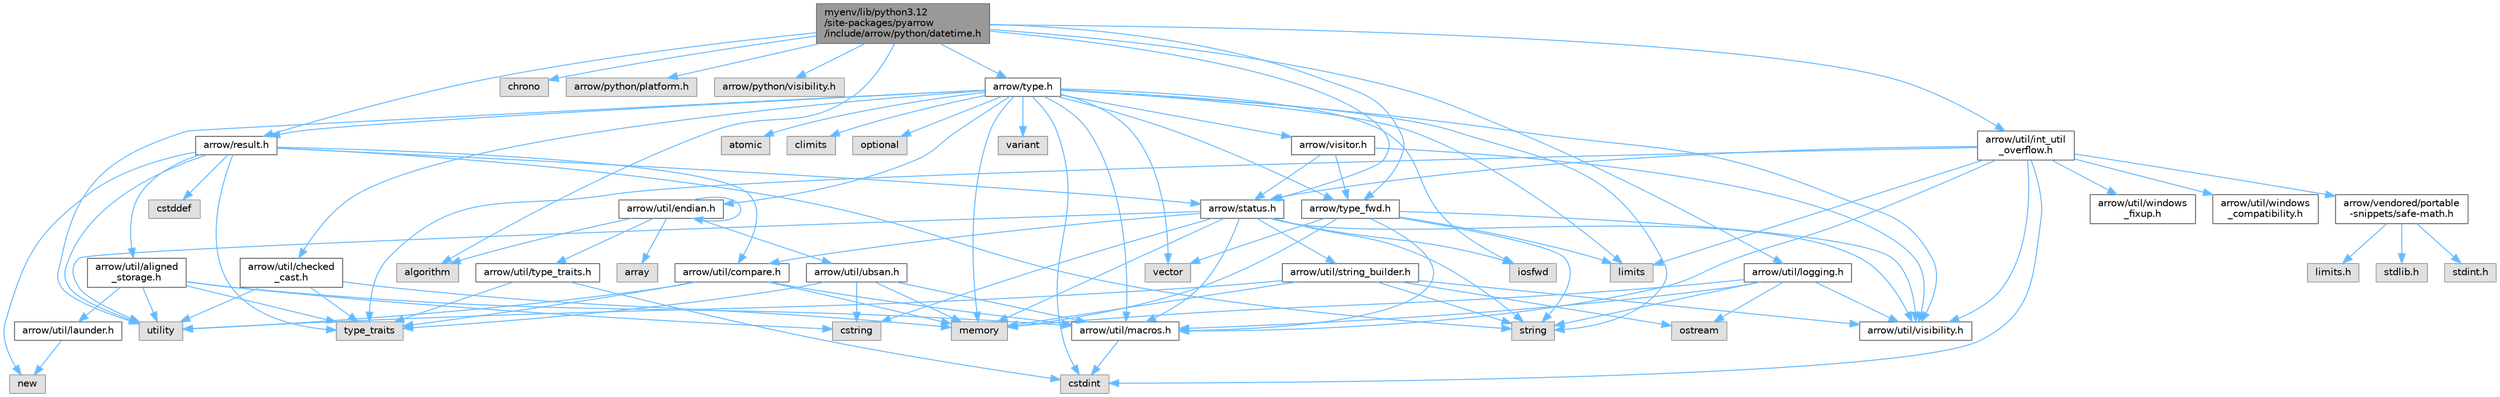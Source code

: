digraph "myenv/lib/python3.12/site-packages/pyarrow/include/arrow/python/datetime.h"
{
 // LATEX_PDF_SIZE
  bgcolor="transparent";
  edge [fontname=Helvetica,fontsize=10,labelfontname=Helvetica,labelfontsize=10];
  node [fontname=Helvetica,fontsize=10,shape=box,height=0.2,width=0.4];
  Node1 [id="Node000001",label="myenv/lib/python3.12\l/site-packages/pyarrow\l/include/arrow/python/datetime.h",height=0.2,width=0.4,color="gray40", fillcolor="grey60", style="filled", fontcolor="black",tooltip=" "];
  Node1 -> Node2 [id="edge1_Node000001_Node000002",color="steelblue1",style="solid",tooltip=" "];
  Node2 [id="Node000002",label="algorithm",height=0.2,width=0.4,color="grey60", fillcolor="#E0E0E0", style="filled",tooltip=" "];
  Node1 -> Node3 [id="edge2_Node000001_Node000003",color="steelblue1",style="solid",tooltip=" "];
  Node3 [id="Node000003",label="chrono",height=0.2,width=0.4,color="grey60", fillcolor="#E0E0E0", style="filled",tooltip=" "];
  Node1 -> Node4 [id="edge3_Node000001_Node000004",color="steelblue1",style="solid",tooltip=" "];
  Node4 [id="Node000004",label="arrow/python/platform.h",height=0.2,width=0.4,color="grey60", fillcolor="#E0E0E0", style="filled",tooltip=" "];
  Node1 -> Node5 [id="edge4_Node000001_Node000005",color="steelblue1",style="solid",tooltip=" "];
  Node5 [id="Node000005",label="arrow/python/visibility.h",height=0.2,width=0.4,color="grey60", fillcolor="#E0E0E0", style="filled",tooltip=" "];
  Node1 -> Node6 [id="edge5_Node000001_Node000006",color="steelblue1",style="solid",tooltip=" "];
  Node6 [id="Node000006",label="arrow/result.h",height=0.2,width=0.4,color="grey40", fillcolor="white", style="filled",URL="$result_8h.html",tooltip=" "];
  Node6 -> Node7 [id="edge6_Node000006_Node000007",color="steelblue1",style="solid",tooltip=" "];
  Node7 [id="Node000007",label="cstddef",height=0.2,width=0.4,color="grey60", fillcolor="#E0E0E0", style="filled",tooltip=" "];
  Node6 -> Node8 [id="edge7_Node000006_Node000008",color="steelblue1",style="solid",tooltip=" "];
  Node8 [id="Node000008",label="new",height=0.2,width=0.4,color="grey60", fillcolor="#E0E0E0", style="filled",tooltip=" "];
  Node6 -> Node9 [id="edge8_Node000006_Node000009",color="steelblue1",style="solid",tooltip=" "];
  Node9 [id="Node000009",label="string",height=0.2,width=0.4,color="grey60", fillcolor="#E0E0E0", style="filled",tooltip=" "];
  Node6 -> Node10 [id="edge9_Node000006_Node000010",color="steelblue1",style="solid",tooltip=" "];
  Node10 [id="Node000010",label="type_traits",height=0.2,width=0.4,color="grey60", fillcolor="#E0E0E0", style="filled",tooltip=" "];
  Node6 -> Node11 [id="edge10_Node000006_Node000011",color="steelblue1",style="solid",tooltip=" "];
  Node11 [id="Node000011",label="utility",height=0.2,width=0.4,color="grey60", fillcolor="#E0E0E0", style="filled",tooltip=" "];
  Node6 -> Node12 [id="edge11_Node000006_Node000012",color="steelblue1",style="solid",tooltip=" "];
  Node12 [id="Node000012",label="arrow/status.h",height=0.2,width=0.4,color="grey40", fillcolor="white", style="filled",URL="$status_8h.html",tooltip=" "];
  Node12 -> Node13 [id="edge12_Node000012_Node000013",color="steelblue1",style="solid",tooltip=" "];
  Node13 [id="Node000013",label="cstring",height=0.2,width=0.4,color="grey60", fillcolor="#E0E0E0", style="filled",tooltip=" "];
  Node12 -> Node14 [id="edge13_Node000012_Node000014",color="steelblue1",style="solid",tooltip=" "];
  Node14 [id="Node000014",label="iosfwd",height=0.2,width=0.4,color="grey60", fillcolor="#E0E0E0", style="filled",tooltip=" "];
  Node12 -> Node15 [id="edge14_Node000012_Node000015",color="steelblue1",style="solid",tooltip=" "];
  Node15 [id="Node000015",label="memory",height=0.2,width=0.4,color="grey60", fillcolor="#E0E0E0", style="filled",tooltip=" "];
  Node12 -> Node9 [id="edge15_Node000012_Node000009",color="steelblue1",style="solid",tooltip=" "];
  Node12 -> Node11 [id="edge16_Node000012_Node000011",color="steelblue1",style="solid",tooltip=" "];
  Node12 -> Node16 [id="edge17_Node000012_Node000016",color="steelblue1",style="solid",tooltip=" "];
  Node16 [id="Node000016",label="arrow/util/compare.h",height=0.2,width=0.4,color="grey40", fillcolor="white", style="filled",URL="$util_2compare_8h.html",tooltip=" "];
  Node16 -> Node15 [id="edge18_Node000016_Node000015",color="steelblue1",style="solid",tooltip=" "];
  Node16 -> Node10 [id="edge19_Node000016_Node000010",color="steelblue1",style="solid",tooltip=" "];
  Node16 -> Node11 [id="edge20_Node000016_Node000011",color="steelblue1",style="solid",tooltip=" "];
  Node16 -> Node17 [id="edge21_Node000016_Node000017",color="steelblue1",style="solid",tooltip=" "];
  Node17 [id="Node000017",label="arrow/util/macros.h",height=0.2,width=0.4,color="grey40", fillcolor="white", style="filled",URL="$macros_8h.html",tooltip=" "];
  Node17 -> Node18 [id="edge22_Node000017_Node000018",color="steelblue1",style="solid",tooltip=" "];
  Node18 [id="Node000018",label="cstdint",height=0.2,width=0.4,color="grey60", fillcolor="#E0E0E0", style="filled",tooltip=" "];
  Node12 -> Node17 [id="edge23_Node000012_Node000017",color="steelblue1",style="solid",tooltip=" "];
  Node12 -> Node19 [id="edge24_Node000012_Node000019",color="steelblue1",style="solid",tooltip=" "];
  Node19 [id="Node000019",label="arrow/util/string_builder.h",height=0.2,width=0.4,color="grey40", fillcolor="white", style="filled",URL="$string__builder_8h.html",tooltip=" "];
  Node19 -> Node15 [id="edge25_Node000019_Node000015",color="steelblue1",style="solid",tooltip=" "];
  Node19 -> Node20 [id="edge26_Node000019_Node000020",color="steelblue1",style="solid",tooltip=" "];
  Node20 [id="Node000020",label="ostream",height=0.2,width=0.4,color="grey60", fillcolor="#E0E0E0", style="filled",tooltip=" "];
  Node19 -> Node9 [id="edge27_Node000019_Node000009",color="steelblue1",style="solid",tooltip=" "];
  Node19 -> Node11 [id="edge28_Node000019_Node000011",color="steelblue1",style="solid",tooltip=" "];
  Node19 -> Node21 [id="edge29_Node000019_Node000021",color="steelblue1",style="solid",tooltip=" "];
  Node21 [id="Node000021",label="arrow/util/visibility.h",height=0.2,width=0.4,color="grey40", fillcolor="white", style="filled",URL="$include_2arrow_2util_2visibility_8h.html",tooltip=" "];
  Node12 -> Node21 [id="edge30_Node000012_Node000021",color="steelblue1",style="solid",tooltip=" "];
  Node6 -> Node22 [id="edge31_Node000006_Node000022",color="steelblue1",style="solid",tooltip=" "];
  Node22 [id="Node000022",label="arrow/util/aligned\l_storage.h",height=0.2,width=0.4,color="grey40", fillcolor="white", style="filled",URL="$aligned__storage_8h.html",tooltip=" "];
  Node22 -> Node13 [id="edge32_Node000022_Node000013",color="steelblue1",style="solid",tooltip=" "];
  Node22 -> Node10 [id="edge33_Node000022_Node000010",color="steelblue1",style="solid",tooltip=" "];
  Node22 -> Node11 [id="edge34_Node000022_Node000011",color="steelblue1",style="solid",tooltip=" "];
  Node22 -> Node23 [id="edge35_Node000022_Node000023",color="steelblue1",style="solid",tooltip=" "];
  Node23 [id="Node000023",label="arrow/util/launder.h",height=0.2,width=0.4,color="grey40", fillcolor="white", style="filled",URL="$launder_8h.html",tooltip=" "];
  Node23 -> Node8 [id="edge36_Node000023_Node000008",color="steelblue1",style="solid",tooltip=" "];
  Node22 -> Node17 [id="edge37_Node000022_Node000017",color="steelblue1",style="solid",tooltip=" "];
  Node6 -> Node16 [id="edge38_Node000006_Node000016",color="steelblue1",style="solid",tooltip=" "];
  Node1 -> Node12 [id="edge39_Node000001_Node000012",color="steelblue1",style="solid",tooltip=" "];
  Node1 -> Node24 [id="edge40_Node000001_Node000024",color="steelblue1",style="solid",tooltip=" "];
  Node24 [id="Node000024",label="arrow/type.h",height=0.2,width=0.4,color="grey40", fillcolor="white", style="filled",URL="$type_8h.html",tooltip=" "];
  Node24 -> Node25 [id="edge41_Node000024_Node000025",color="steelblue1",style="solid",tooltip=" "];
  Node25 [id="Node000025",label="atomic",height=0.2,width=0.4,color="grey60", fillcolor="#E0E0E0", style="filled",tooltip=" "];
  Node24 -> Node26 [id="edge42_Node000024_Node000026",color="steelblue1",style="solid",tooltip=" "];
  Node26 [id="Node000026",label="climits",height=0.2,width=0.4,color="grey60", fillcolor="#E0E0E0", style="filled",tooltip=" "];
  Node24 -> Node18 [id="edge43_Node000024_Node000018",color="steelblue1",style="solid",tooltip=" "];
  Node24 -> Node14 [id="edge44_Node000024_Node000014",color="steelblue1",style="solid",tooltip=" "];
  Node24 -> Node27 [id="edge45_Node000024_Node000027",color="steelblue1",style="solid",tooltip=" "];
  Node27 [id="Node000027",label="limits",height=0.2,width=0.4,color="grey60", fillcolor="#E0E0E0", style="filled",tooltip=" "];
  Node24 -> Node15 [id="edge46_Node000024_Node000015",color="steelblue1",style="solid",tooltip=" "];
  Node24 -> Node28 [id="edge47_Node000024_Node000028",color="steelblue1",style="solid",tooltip=" "];
  Node28 [id="Node000028",label="optional",height=0.2,width=0.4,color="grey60", fillcolor="#E0E0E0", style="filled",tooltip=" "];
  Node24 -> Node9 [id="edge48_Node000024_Node000009",color="steelblue1",style="solid",tooltip=" "];
  Node24 -> Node11 [id="edge49_Node000024_Node000011",color="steelblue1",style="solid",tooltip=" "];
  Node24 -> Node29 [id="edge50_Node000024_Node000029",color="steelblue1",style="solid",tooltip=" "];
  Node29 [id="Node000029",label="variant",height=0.2,width=0.4,color="grey60", fillcolor="#E0E0E0", style="filled",tooltip=" "];
  Node24 -> Node30 [id="edge51_Node000024_Node000030",color="steelblue1",style="solid",tooltip=" "];
  Node30 [id="Node000030",label="vector",height=0.2,width=0.4,color="grey60", fillcolor="#E0E0E0", style="filled",tooltip=" "];
  Node24 -> Node6 [id="edge52_Node000024_Node000006",color="steelblue1",style="solid",tooltip=" "];
  Node24 -> Node31 [id="edge53_Node000024_Node000031",color="steelblue1",style="solid",tooltip=" "];
  Node31 [id="Node000031",label="arrow/type_fwd.h",height=0.2,width=0.4,color="grey40", fillcolor="white", style="filled",URL="$arrow_2type__fwd_8h.html",tooltip=" "];
  Node31 -> Node27 [id="edge54_Node000031_Node000027",color="steelblue1",style="solid",tooltip=" "];
  Node31 -> Node15 [id="edge55_Node000031_Node000015",color="steelblue1",style="solid",tooltip=" "];
  Node31 -> Node9 [id="edge56_Node000031_Node000009",color="steelblue1",style="solid",tooltip=" "];
  Node31 -> Node30 [id="edge57_Node000031_Node000030",color="steelblue1",style="solid",tooltip=" "];
  Node31 -> Node17 [id="edge58_Node000031_Node000017",color="steelblue1",style="solid",tooltip=" "];
  Node31 -> Node21 [id="edge59_Node000031_Node000021",color="steelblue1",style="solid",tooltip=" "];
  Node24 -> Node32 [id="edge60_Node000024_Node000032",color="steelblue1",style="solid",tooltip=" "];
  Node32 [id="Node000032",label="arrow/util/checked\l_cast.h",height=0.2,width=0.4,color="grey40", fillcolor="white", style="filled",URL="$checked__cast_8h.html",tooltip=" "];
  Node32 -> Node15 [id="edge61_Node000032_Node000015",color="steelblue1",style="solid",tooltip=" "];
  Node32 -> Node10 [id="edge62_Node000032_Node000010",color="steelblue1",style="solid",tooltip=" "];
  Node32 -> Node11 [id="edge63_Node000032_Node000011",color="steelblue1",style="solid",tooltip=" "];
  Node24 -> Node33 [id="edge64_Node000024_Node000033",color="steelblue1",style="solid",tooltip=" "];
  Node33 [id="Node000033",label="arrow/util/endian.h",height=0.2,width=0.4,color="grey40", fillcolor="white", style="filled",URL="$endian_8h.html",tooltip=" "];
  Node33 -> Node33 [id="edge65_Node000033_Node000033",color="steelblue1",style="solid",tooltip=" "];
  Node33 -> Node2 [id="edge66_Node000033_Node000002",color="steelblue1",style="solid",tooltip=" "];
  Node33 -> Node34 [id="edge67_Node000033_Node000034",color="steelblue1",style="solid",tooltip=" "];
  Node34 [id="Node000034",label="array",height=0.2,width=0.4,color="grey60", fillcolor="#E0E0E0", style="filled",tooltip=" "];
  Node33 -> Node35 [id="edge68_Node000033_Node000035",color="steelblue1",style="solid",tooltip=" "];
  Node35 [id="Node000035",label="arrow/util/type_traits.h",height=0.2,width=0.4,color="grey40", fillcolor="white", style="filled",URL="$include_2arrow_2util_2type__traits_8h.html",tooltip=" "];
  Node35 -> Node18 [id="edge69_Node000035_Node000018",color="steelblue1",style="solid",tooltip=" "];
  Node35 -> Node10 [id="edge70_Node000035_Node000010",color="steelblue1",style="solid",tooltip=" "];
  Node33 -> Node36 [id="edge71_Node000033_Node000036",color="steelblue1",style="solid",tooltip=" "];
  Node36 [id="Node000036",label="arrow/util/ubsan.h",height=0.2,width=0.4,color="grey40", fillcolor="white", style="filled",URL="$ubsan_8h.html",tooltip=" "];
  Node36 -> Node13 [id="edge72_Node000036_Node000013",color="steelblue1",style="solid",tooltip=" "];
  Node36 -> Node15 [id="edge73_Node000036_Node000015",color="steelblue1",style="solid",tooltip=" "];
  Node36 -> Node10 [id="edge74_Node000036_Node000010",color="steelblue1",style="solid",tooltip=" "];
  Node36 -> Node17 [id="edge75_Node000036_Node000017",color="steelblue1",style="solid",tooltip=" "];
  Node24 -> Node17 [id="edge76_Node000024_Node000017",color="steelblue1",style="solid",tooltip=" "];
  Node24 -> Node21 [id="edge77_Node000024_Node000021",color="steelblue1",style="solid",tooltip=" "];
  Node24 -> Node37 [id="edge78_Node000024_Node000037",color="steelblue1",style="solid",tooltip=" "];
  Node37 [id="Node000037",label="arrow/visitor.h",height=0.2,width=0.4,color="grey40", fillcolor="white", style="filled",URL="$visitor_8h.html",tooltip=" "];
  Node37 -> Node12 [id="edge79_Node000037_Node000012",color="steelblue1",style="solid",tooltip=" "];
  Node37 -> Node31 [id="edge80_Node000037_Node000031",color="steelblue1",style="solid",tooltip=" "];
  Node37 -> Node21 [id="edge81_Node000037_Node000021",color="steelblue1",style="solid",tooltip=" "];
  Node1 -> Node31 [id="edge82_Node000001_Node000031",color="steelblue1",style="solid",tooltip=" "];
  Node1 -> Node38 [id="edge83_Node000001_Node000038",color="steelblue1",style="solid",tooltip=" "];
  Node38 [id="Node000038",label="arrow/util/int_util\l_overflow.h",height=0.2,width=0.4,color="grey40", fillcolor="white", style="filled",URL="$int__util__overflow_8h.html",tooltip=" "];
  Node38 -> Node18 [id="edge84_Node000038_Node000018",color="steelblue1",style="solid",tooltip=" "];
  Node38 -> Node27 [id="edge85_Node000038_Node000027",color="steelblue1",style="solid",tooltip=" "];
  Node38 -> Node10 [id="edge86_Node000038_Node000010",color="steelblue1",style="solid",tooltip=" "];
  Node38 -> Node12 [id="edge87_Node000038_Node000012",color="steelblue1",style="solid",tooltip=" "];
  Node38 -> Node17 [id="edge88_Node000038_Node000017",color="steelblue1",style="solid",tooltip=" "];
  Node38 -> Node21 [id="edge89_Node000038_Node000021",color="steelblue1",style="solid",tooltip=" "];
  Node38 -> Node39 [id="edge90_Node000038_Node000039",color="steelblue1",style="solid",tooltip=" "];
  Node39 [id="Node000039",label="arrow/util/windows\l_compatibility.h",height=0.2,width=0.4,color="grey40", fillcolor="white", style="filled",URL="$arrow_2util_2windows__compatibility_8h.html",tooltip=" "];
  Node38 -> Node40 [id="edge91_Node000038_Node000040",color="steelblue1",style="solid",tooltip=" "];
  Node40 [id="Node000040",label="arrow/vendored/portable\l-snippets/safe-math.h",height=0.2,width=0.4,color="grey40", fillcolor="white", style="filled",URL="$safe-math_8h.html",tooltip=" "];
  Node40 -> Node41 [id="edge92_Node000040_Node000041",color="steelblue1",style="solid",tooltip=" "];
  Node41 [id="Node000041",label="stdint.h",height=0.2,width=0.4,color="grey60", fillcolor="#E0E0E0", style="filled",tooltip=" "];
  Node40 -> Node42 [id="edge93_Node000040_Node000042",color="steelblue1",style="solid",tooltip=" "];
  Node42 [id="Node000042",label="limits.h",height=0.2,width=0.4,color="grey60", fillcolor="#E0E0E0", style="filled",tooltip=" "];
  Node40 -> Node43 [id="edge94_Node000040_Node000043",color="steelblue1",style="solid",tooltip=" "];
  Node43 [id="Node000043",label="stdlib.h",height=0.2,width=0.4,color="grey60", fillcolor="#E0E0E0", style="filled",tooltip=" "];
  Node38 -> Node44 [id="edge95_Node000038_Node000044",color="steelblue1",style="solid",tooltip=" "];
  Node44 [id="Node000044",label="arrow/util/windows\l_fixup.h",height=0.2,width=0.4,color="grey40", fillcolor="white", style="filled",URL="$arrow_2util_2windows__fixup_8h.html",tooltip=" "];
  Node1 -> Node45 [id="edge96_Node000001_Node000045",color="steelblue1",style="solid",tooltip=" "];
  Node45 [id="Node000045",label="arrow/util/logging.h",height=0.2,width=0.4,color="grey40", fillcolor="white", style="filled",URL="$logging_8h.html",tooltip=" "];
  Node45 -> Node15 [id="edge97_Node000045_Node000015",color="steelblue1",style="solid",tooltip=" "];
  Node45 -> Node20 [id="edge98_Node000045_Node000020",color="steelblue1",style="solid",tooltip=" "];
  Node45 -> Node9 [id="edge99_Node000045_Node000009",color="steelblue1",style="solid",tooltip=" "];
  Node45 -> Node17 [id="edge100_Node000045_Node000017",color="steelblue1",style="solid",tooltip=" "];
  Node45 -> Node21 [id="edge101_Node000045_Node000021",color="steelblue1",style="solid",tooltip=" "];
}
